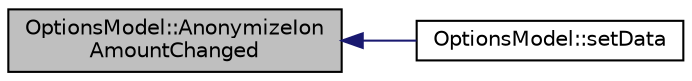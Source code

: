 digraph "OptionsModel::AnonymizeIonAmountChanged"
{
  edge [fontname="Helvetica",fontsize="10",labelfontname="Helvetica",labelfontsize="10"];
  node [fontname="Helvetica",fontsize="10",shape=record];
  rankdir="LR";
  Node8 [label="OptionsModel::AnonymizeIon\lAmountChanged",height=0.2,width=0.4,color="black", fillcolor="grey75", style="filled", fontcolor="black"];
  Node8 -> Node9 [dir="back",color="midnightblue",fontsize="10",style="solid",fontname="Helvetica"];
  Node9 [label="OptionsModel::setData",height=0.2,width=0.4,color="black", fillcolor="white", style="filled",URL="$class_options_model.html#a3102b457f4d46efac8ecb03b3d536b62"];
}
